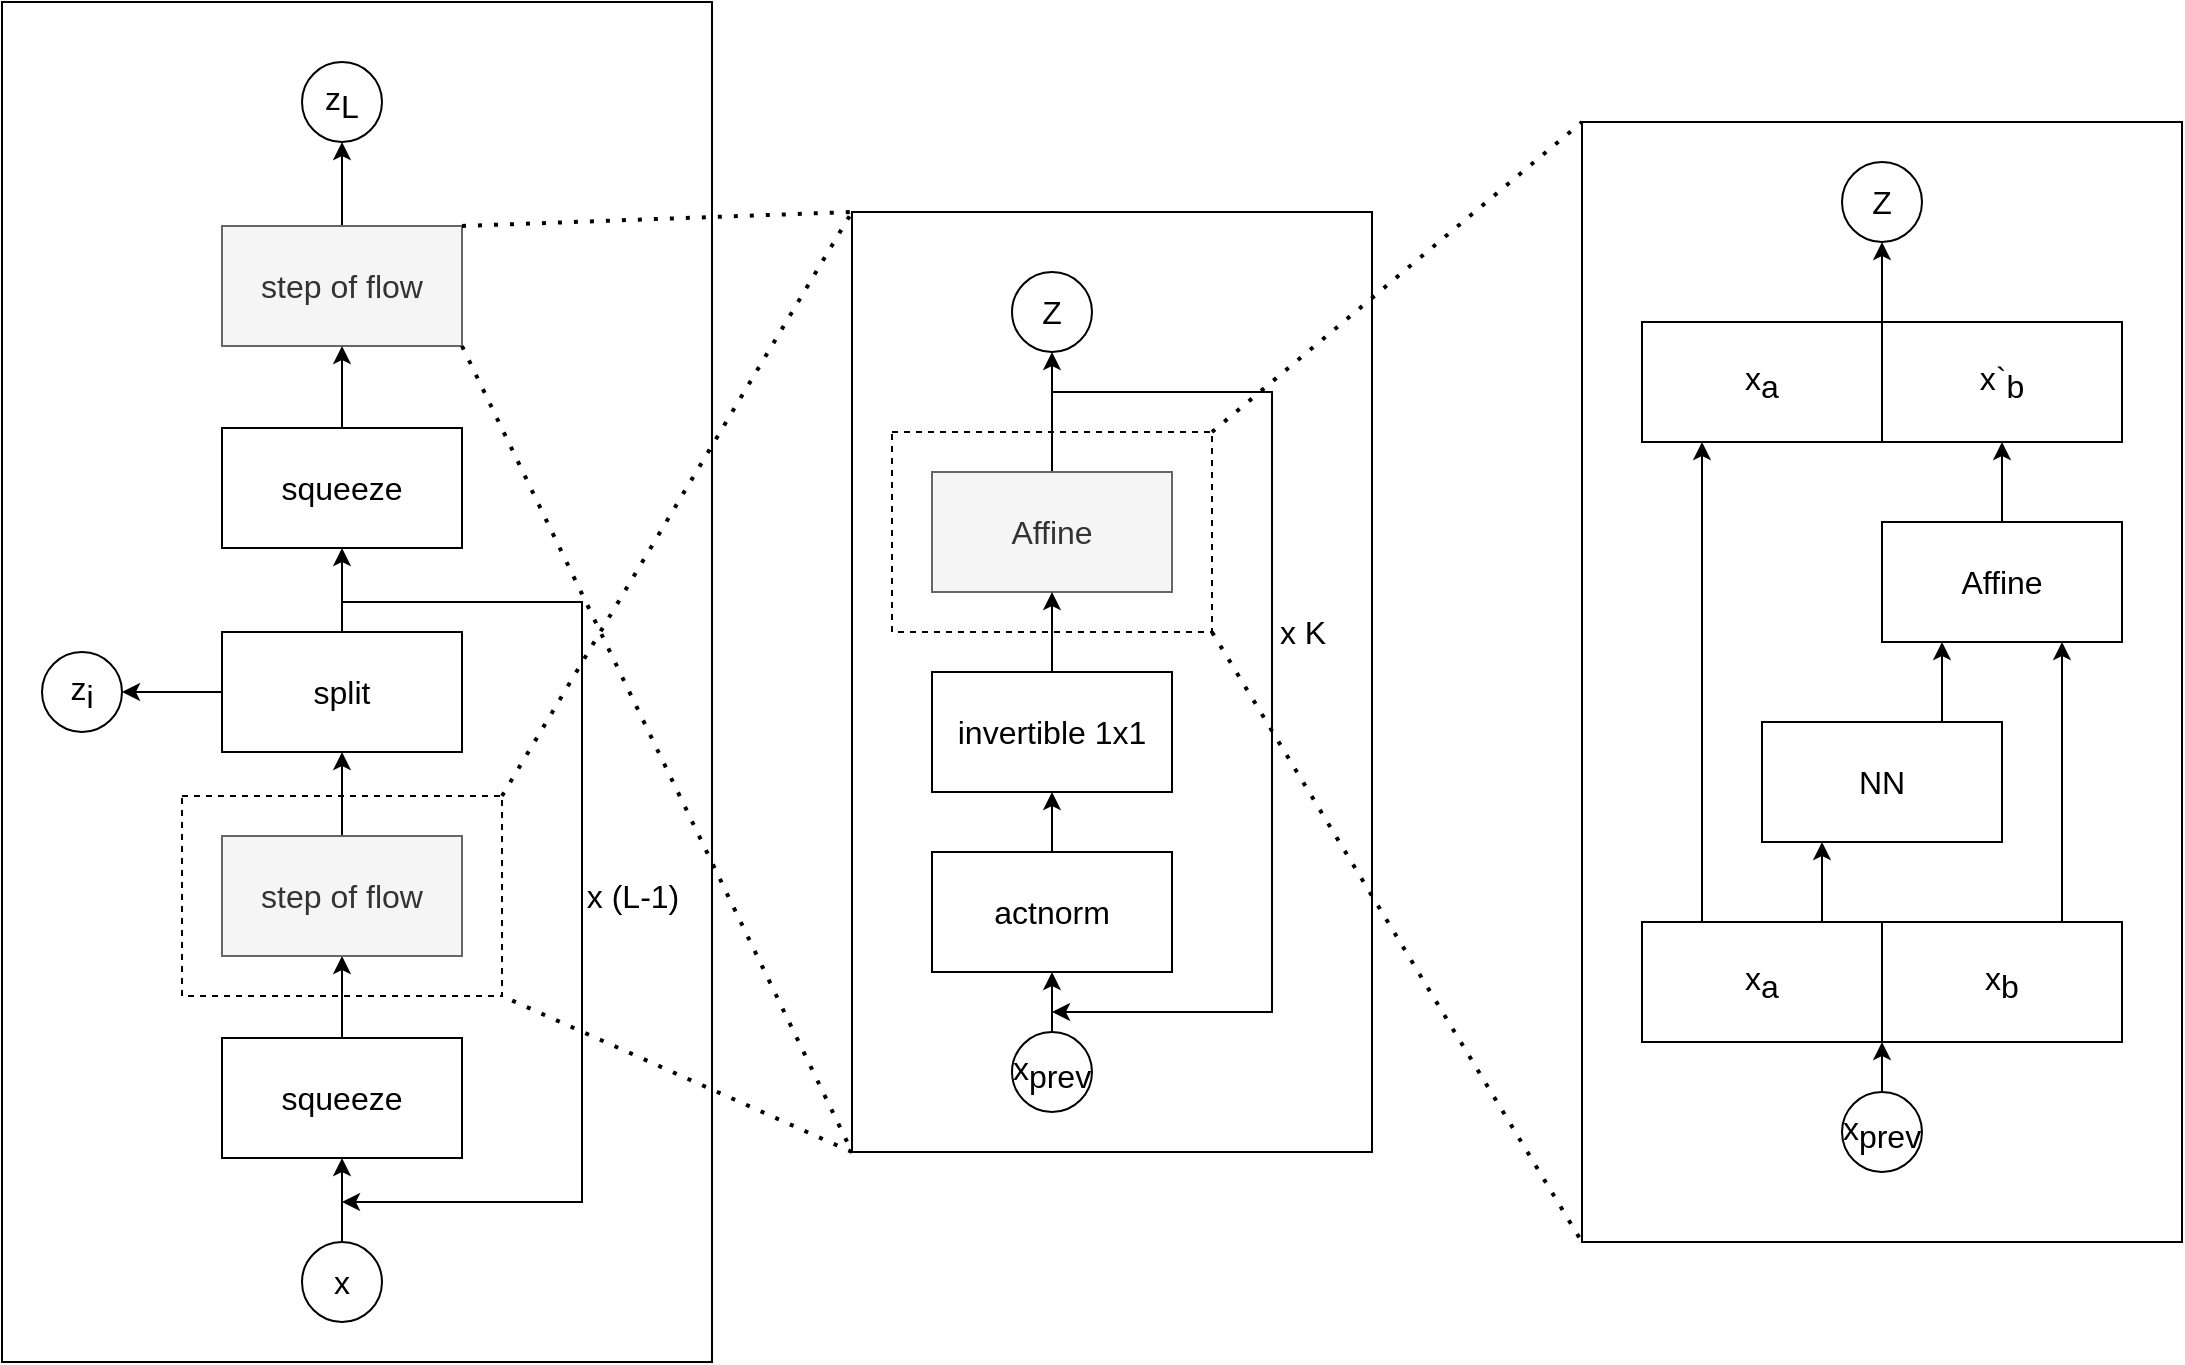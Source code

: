<mxfile version="14.6.13" type="device" pages="2"><diagram id="Wlsi3tnngYzV_m2VfF9H" name="Page-1"><mxGraphModel dx="1422" dy="822" grid="1" gridSize="10" guides="1" tooltips="1" connect="1" arrows="1" fold="1" page="1" pageScale="1" pageWidth="850" pageHeight="1100" math="0" shadow="0"><root><mxCell id="0"/><mxCell id="1" parent="0"/><mxCell id="rPvGSnnGB9qSBS3O9iG9-30" value="" style="rounded=0;whiteSpace=wrap;html=1;fillColor=none;dashed=1;fontSize=16;" parent="1" vertex="1"><mxGeometry x="140" y="467" width="160" height="100" as="geometry"/></mxCell><mxCell id="rPvGSnnGB9qSBS3O9iG9-35" value="" style="rounded=0;whiteSpace=wrap;html=1;fillColor=none;fontSize=16;" parent="1" vertex="1"><mxGeometry x="50" y="70" width="355" height="680" as="geometry"/></mxCell><mxCell id="rPvGSnnGB9qSBS3O9iG9-34" value="" style="rounded=0;whiteSpace=wrap;html=1;fillColor=none;fontSize=16;" parent="1" vertex="1"><mxGeometry x="840" y="130" width="300" height="560" as="geometry"/></mxCell><mxCell id="rPvGSnnGB9qSBS3O9iG9-33" value="" style="rounded=0;whiteSpace=wrap;html=1;fillColor=none;fontSize=16;" parent="1" vertex="1"><mxGeometry x="475" y="175" width="260" height="470" as="geometry"/></mxCell><mxCell id="rPvGSnnGB9qSBS3O9iG9-5" value="" style="rounded=0;whiteSpace=wrap;html=1;fillColor=none;dashed=1;fontSize=16;" parent="1" vertex="1"><mxGeometry x="495" y="285" width="160" height="100" as="geometry"/></mxCell><mxCell id="Lg51pngpG_MkgahJZx85-13" style="edgeStyle=orthogonalEdgeStyle;rounded=0;orthogonalLoop=1;jettySize=auto;html=1;exitX=0.75;exitY=0;exitDx=0;exitDy=0;entryX=0.75;entryY=1;entryDx=0;entryDy=0;fontSize=16;" parent="1" source="2VDZFOnT_bPLGMOI2O0n-1" target="Lg51pngpG_MkgahJZx85-6" edge="1"><mxGeometry relative="1" as="geometry"/></mxCell><mxCell id="2VDZFOnT_bPLGMOI2O0n-1" value="x&lt;sub style=&quot;font-size: 16px;&quot;&gt;b&lt;/sub&gt;" style="rounded=0;whiteSpace=wrap;html=1;fontSize=16;" parent="1" vertex="1"><mxGeometry x="990" y="530" width="120" height="60" as="geometry"/></mxCell><mxCell id="Lg51pngpG_MkgahJZx85-12" style="edgeStyle=orthogonalEdgeStyle;rounded=0;orthogonalLoop=1;jettySize=auto;html=1;exitX=0.25;exitY=0;exitDx=0;exitDy=0;entryX=0.25;entryY=1;entryDx=0;entryDy=0;fontSize=16;" parent="1" source="2VDZFOnT_bPLGMOI2O0n-2" target="2VDZFOnT_bPLGMOI2O0n-4" edge="1"><mxGeometry relative="1" as="geometry"/></mxCell><mxCell id="Lg51pngpG_MkgahJZx85-14" style="edgeStyle=orthogonalEdgeStyle;rounded=0;orthogonalLoop=1;jettySize=auto;html=1;exitX=0.75;exitY=0;exitDx=0;exitDy=0;entryX=0.25;entryY=1;entryDx=0;entryDy=0;fontSize=16;" parent="1" source="2VDZFOnT_bPLGMOI2O0n-2" target="Lg51pngpG_MkgahJZx85-5" edge="1"><mxGeometry relative="1" as="geometry"><mxPoint x="960" y="510" as="targetPoint"/></mxGeometry></mxCell><mxCell id="2VDZFOnT_bPLGMOI2O0n-2" value="x&lt;sub style=&quot;font-size: 16px;&quot;&gt;a&lt;/sub&gt;" style="rounded=0;whiteSpace=wrap;html=1;fontSize=16;" parent="1" vertex="1"><mxGeometry x="870" y="530" width="120" height="60" as="geometry"/></mxCell><mxCell id="rPvGSnnGB9qSBS3O9iG9-47" style="edgeStyle=orthogonalEdgeStyle;rounded=0;orthogonalLoop=1;jettySize=auto;html=1;exitX=0;exitY=0;exitDx=0;exitDy=0;entryX=0.5;entryY=1;entryDx=0;entryDy=0;fontSize=16;" parent="1" source="2VDZFOnT_bPLGMOI2O0n-3" target="rPvGSnnGB9qSBS3O9iG9-46" edge="1"><mxGeometry relative="1" as="geometry"/></mxCell><mxCell id="2VDZFOnT_bPLGMOI2O0n-3" value="x`&lt;sub style=&quot;font-size: 16px;&quot;&gt;b&lt;/sub&gt;" style="rounded=0;whiteSpace=wrap;html=1;fontSize=16;" parent="1" vertex="1"><mxGeometry x="990" y="230" width="120" height="60" as="geometry"/></mxCell><mxCell id="2VDZFOnT_bPLGMOI2O0n-4" value="x&lt;sub style=&quot;font-size: 16px;&quot;&gt;a&lt;/sub&gt;" style="rounded=0;whiteSpace=wrap;html=1;fontSize=16;" parent="1" vertex="1"><mxGeometry x="870" y="230" width="120" height="60" as="geometry"/></mxCell><mxCell id="rPvGSnnGB9qSBS3O9iG9-15" style="edgeStyle=none;rounded=0;orthogonalLoop=1;jettySize=auto;html=1;exitX=0.5;exitY=0;exitDx=0;exitDy=0;fontSize=16;" parent="1" source="2VDZFOnT_bPLGMOI2O0n-5" target="Lg51pngpG_MkgahJZx85-2" edge="1"><mxGeometry relative="1" as="geometry"/></mxCell><mxCell id="2VDZFOnT_bPLGMOI2O0n-5" value="squeeze" style="rounded=0;whiteSpace=wrap;html=1;fontSize=16;" parent="1" vertex="1"><mxGeometry x="160" y="588" width="120" height="60" as="geometry"/></mxCell><mxCell id="rPvGSnnGB9qSBS3O9iG9-28" value="" style="edgeStyle=none;rounded=0;orthogonalLoop=1;jettySize=auto;html=1;fontSize=16;" parent="1" source="2VDZFOnT_bPLGMOI2O0n-6" target="rPvGSnnGB9qSBS3O9iG9-43" edge="1"><mxGeometry relative="1" as="geometry"><mxPoint x="575" y="245" as="targetPoint"/></mxGeometry></mxCell><mxCell id="rPvGSnnGB9qSBS3O9iG9-41" style="edgeStyle=orthogonalEdgeStyle;rounded=0;orthogonalLoop=1;jettySize=auto;html=1;exitX=0.5;exitY=0;exitDx=0;exitDy=0;fontSize=16;" parent="1" source="2VDZFOnT_bPLGMOI2O0n-6" edge="1"><mxGeometry relative="1" as="geometry"><mxPoint x="575" y="575" as="targetPoint"/><Array as="points"><mxPoint x="575" y="265"/><mxPoint x="685" y="265"/><mxPoint x="685" y="575"/></Array></mxGeometry></mxCell><mxCell id="2VDZFOnT_bPLGMOI2O0n-6" value="Affine" style="rounded=0;whiteSpace=wrap;html=1;fontSize=16;fillColor=#f5f5f5;strokeColor=#666666;fontColor=#333333;" parent="1" vertex="1"><mxGeometry x="515" y="305" width="120" height="60" as="geometry"/></mxCell><mxCell id="2VDZFOnT_bPLGMOI2O0n-11" value="" style="edgeStyle=orthogonalEdgeStyle;rounded=0;orthogonalLoop=1;jettySize=auto;html=1;fontSize=16;" parent="1" source="2VDZFOnT_bPLGMOI2O0n-7" target="2VDZFOnT_bPLGMOI2O0n-6" edge="1"><mxGeometry relative="1" as="geometry"/></mxCell><mxCell id="2VDZFOnT_bPLGMOI2O0n-7" value="invertible 1x1" style="rounded=0;whiteSpace=wrap;html=1;fontSize=16;" parent="1" vertex="1"><mxGeometry x="515" y="405" width="120" height="60" as="geometry"/></mxCell><mxCell id="2VDZFOnT_bPLGMOI2O0n-17" value="z&lt;sub style=&quot;font-size: 16px;&quot;&gt;L&lt;/sub&gt;" style="ellipse;whiteSpace=wrap;html=1;aspect=fixed;fontSize=16;" parent="1" vertex="1"><mxGeometry x="200" y="100" width="40" height="40" as="geometry"/></mxCell><mxCell id="rPvGSnnGB9qSBS3O9iG9-12" value="" style="edgeStyle=none;rounded=0;orthogonalLoop=1;jettySize=auto;html=1;fontSize=16;" parent="1" source="2VDZFOnT_bPLGMOI2O0n-19" target="2VDZFOnT_bPLGMOI2O0n-5" edge="1"><mxGeometry relative="1" as="geometry"/></mxCell><mxCell id="2VDZFOnT_bPLGMOI2O0n-19" value="x" style="ellipse;whiteSpace=wrap;html=1;aspect=fixed;fontSize=16;" parent="1" vertex="1"><mxGeometry x="200" y="690" width="40" height="40" as="geometry"/></mxCell><mxCell id="rPvGSnnGB9qSBS3O9iG9-16" style="edgeStyle=none;rounded=0;orthogonalLoop=1;jettySize=auto;html=1;exitX=0.5;exitY=0;exitDx=0;exitDy=0;fontSize=16;" parent="1" source="Lg51pngpG_MkgahJZx85-2" target="Lg51pngpG_MkgahJZx85-3" edge="1"><mxGeometry relative="1" as="geometry"/></mxCell><mxCell id="Lg51pngpG_MkgahJZx85-2" value="step of flow" style="rounded=0;whiteSpace=wrap;html=1;fontSize=16;fillColor=#f5f5f5;strokeColor=#666666;fontColor=#333333;" parent="1" vertex="1"><mxGeometry x="160" y="487" width="120" height="60" as="geometry"/></mxCell><mxCell id="rPvGSnnGB9qSBS3O9iG9-10" value="" style="rounded=0;orthogonalLoop=1;jettySize=auto;html=1;fontSize=16;" parent="1" source="Lg51pngpG_MkgahJZx85-3" target="rPvGSnnGB9qSBS3O9iG9-2" edge="1"><mxGeometry relative="1" as="geometry"/></mxCell><mxCell id="rPvGSnnGB9qSBS3O9iG9-17" style="edgeStyle=none;rounded=0;orthogonalLoop=1;jettySize=auto;html=1;exitX=0.5;exitY=0;exitDx=0;exitDy=0;fontSize=16;" parent="1" source="Lg51pngpG_MkgahJZx85-3" target="rPvGSnnGB9qSBS3O9iG9-8" edge="1"><mxGeometry relative="1" as="geometry"/></mxCell><mxCell id="rPvGSnnGB9qSBS3O9iG9-21" style="edgeStyle=orthogonalEdgeStyle;rounded=0;orthogonalLoop=1;jettySize=auto;html=1;exitX=0.5;exitY=0;exitDx=0;exitDy=0;fontSize=16;" parent="1" source="Lg51pngpG_MkgahJZx85-3" edge="1"><mxGeometry relative="1" as="geometry"><mxPoint x="220" y="670" as="targetPoint"/><Array as="points"><mxPoint x="220" y="370"/><mxPoint x="340" y="370"/><mxPoint x="340" y="670"/><mxPoint x="220" y="670"/></Array></mxGeometry></mxCell><mxCell id="Lg51pngpG_MkgahJZx85-3" value="split" style="rounded=0;whiteSpace=wrap;html=1;fontSize=16;" parent="1" vertex="1"><mxGeometry x="160" y="385" width="120" height="60" as="geometry"/></mxCell><mxCell id="Lg51pngpG_MkgahJZx85-15" style="edgeStyle=orthogonalEdgeStyle;rounded=0;orthogonalLoop=1;jettySize=auto;html=1;exitX=0.75;exitY=0;exitDx=0;exitDy=0;entryX=0.25;entryY=1;entryDx=0;entryDy=0;fontSize=16;" parent="1" source="Lg51pngpG_MkgahJZx85-5" target="Lg51pngpG_MkgahJZx85-6" edge="1"><mxGeometry relative="1" as="geometry"/></mxCell><mxCell id="Lg51pngpG_MkgahJZx85-5" value="NN" style="rounded=0;whiteSpace=wrap;html=1;fontSize=16;" parent="1" vertex="1"><mxGeometry x="930" y="430" width="120" height="60" as="geometry"/></mxCell><mxCell id="Lg51pngpG_MkgahJZx85-16" style="edgeStyle=orthogonalEdgeStyle;rounded=0;orthogonalLoop=1;jettySize=auto;html=1;exitX=0.5;exitY=0;exitDx=0;exitDy=0;fontSize=16;" parent="1" source="Lg51pngpG_MkgahJZx85-6" target="2VDZFOnT_bPLGMOI2O0n-3" edge="1"><mxGeometry relative="1" as="geometry"><mxPoint x="1050" y="315" as="sourcePoint"/></mxGeometry></mxCell><mxCell id="Lg51pngpG_MkgahJZx85-6" value="Affine" style="rounded=0;whiteSpace=wrap;html=1;fontSize=16;" parent="1" vertex="1"><mxGeometry x="990" y="330" width="120" height="60" as="geometry"/></mxCell><mxCell id="Lg51pngpG_MkgahJZx85-8" style="edgeStyle=orthogonalEdgeStyle;rounded=0;orthogonalLoop=1;jettySize=auto;html=1;entryX=1;entryY=1;entryDx=0;entryDy=0;fontSize=16;" parent="1" source="rPvGSnnGB9qSBS3O9iG9-45" target="2VDZFOnT_bPLGMOI2O0n-2" edge="1"><mxGeometry relative="1" as="geometry"><mxPoint x="990" y="630" as="sourcePoint"/></mxGeometry></mxCell><mxCell id="rPvGSnnGB9qSBS3O9iG9-2" value="z&lt;sub style=&quot;font-size: 16px;&quot;&gt;i&lt;/sub&gt;" style="ellipse;whiteSpace=wrap;html=1;aspect=fixed;fontSize=16;" parent="1" vertex="1"><mxGeometry x="70" y="395" width="40" height="40" as="geometry"/></mxCell><mxCell id="rPvGSnnGB9qSBS3O9iG9-19" style="edgeStyle=none;rounded=0;orthogonalLoop=1;jettySize=auto;html=1;exitX=0.5;exitY=0;exitDx=0;exitDy=0;fontSize=16;" parent="1" source="rPvGSnnGB9qSBS3O9iG9-7" target="2VDZFOnT_bPLGMOI2O0n-17" edge="1"><mxGeometry relative="1" as="geometry"/></mxCell><mxCell id="rPvGSnnGB9qSBS3O9iG9-7" value="step of flow" style="rounded=0;whiteSpace=wrap;html=1;fontSize=16;fillColor=#f5f5f5;strokeColor=#666666;fontColor=#333333;" parent="1" vertex="1"><mxGeometry x="160" y="182" width="120" height="60" as="geometry"/></mxCell><mxCell id="rPvGSnnGB9qSBS3O9iG9-18" style="edgeStyle=none;rounded=0;orthogonalLoop=1;jettySize=auto;html=1;exitX=0.5;exitY=0;exitDx=0;exitDy=0;fontSize=16;" parent="1" source="rPvGSnnGB9qSBS3O9iG9-8" target="rPvGSnnGB9qSBS3O9iG9-7" edge="1"><mxGeometry relative="1" as="geometry"/></mxCell><mxCell id="rPvGSnnGB9qSBS3O9iG9-8" value="squeeze" style="rounded=0;whiteSpace=wrap;html=1;fontSize=16;" parent="1" vertex="1"><mxGeometry x="160" y="283" width="120" height="60" as="geometry"/></mxCell><mxCell id="rPvGSnnGB9qSBS3O9iG9-24" value="" style="rounded=0;orthogonalLoop=1;jettySize=auto;html=1;fontSize=16;" parent="1" source="rPvGSnnGB9qSBS3O9iG9-9" target="2VDZFOnT_bPLGMOI2O0n-7" edge="1"><mxGeometry relative="1" as="geometry"/></mxCell><mxCell id="rPvGSnnGB9qSBS3O9iG9-9" value="actnorm" style="rounded=0;whiteSpace=wrap;html=1;fontSize=16;" parent="1" vertex="1"><mxGeometry x="515" y="495" width="120" height="60" as="geometry"/></mxCell><mxCell id="rPvGSnnGB9qSBS3O9iG9-23" value="" style="edgeStyle=orthogonalEdgeStyle;rounded=0;orthogonalLoop=1;jettySize=auto;html=1;exitX=0.5;exitY=0;exitDx=0;exitDy=0;fontSize=16;" parent="1" source="rPvGSnnGB9qSBS3O9iG9-42" target="rPvGSnnGB9qSBS3O9iG9-9" edge="1"><mxGeometry relative="1" as="geometry"><mxPoint x="575" y="595" as="sourcePoint"/></mxGeometry></mxCell><mxCell id="rPvGSnnGB9qSBS3O9iG9-25" value="" style="endArrow=none;dashed=1;html=1;dashPattern=1 3;strokeWidth=2;entryX=0;entryY=0;entryDx=0;entryDy=0;exitX=1;exitY=0;exitDx=0;exitDy=0;fontSize=16;" parent="1" source="rPvGSnnGB9qSBS3O9iG9-5" target="rPvGSnnGB9qSBS3O9iG9-34" edge="1"><mxGeometry width="50" height="50" relative="1" as="geometry"><mxPoint x="590" y="670" as="sourcePoint"/><mxPoint x="640" y="620" as="targetPoint"/></mxGeometry></mxCell><mxCell id="rPvGSnnGB9qSBS3O9iG9-26" value="" style="endArrow=none;dashed=1;html=1;dashPattern=1 3;strokeWidth=2;exitX=1;exitY=0;exitDx=0;exitDy=0;entryX=0;entryY=0;entryDx=0;entryDy=0;fontSize=16;" parent="1" source="rPvGSnnGB9qSBS3O9iG9-30" target="rPvGSnnGB9qSBS3O9iG9-33" edge="1"><mxGeometry width="50" height="50" relative="1" as="geometry"><mxPoint x="600" y="680" as="sourcePoint"/><mxPoint x="650" y="630" as="targetPoint"/></mxGeometry></mxCell><mxCell id="rPvGSnnGB9qSBS3O9iG9-27" value="" style="endArrow=none;dashed=1;html=1;dashPattern=1 3;strokeWidth=2;entryX=1;entryY=1;entryDx=0;entryDy=0;exitX=0;exitY=1;exitDx=0;exitDy=0;fontSize=16;" parent="1" source="rPvGSnnGB9qSBS3O9iG9-33" target="rPvGSnnGB9qSBS3O9iG9-30" edge="1"><mxGeometry width="50" height="50" relative="1" as="geometry"><mxPoint x="610" y="690" as="sourcePoint"/><mxPoint x="660" y="640" as="targetPoint"/></mxGeometry></mxCell><mxCell id="rPvGSnnGB9qSBS3O9iG9-29" value="" style="endArrow=none;dashed=1;html=1;dashPattern=1 3;strokeWidth=2;entryX=0;entryY=1;entryDx=0;entryDy=0;exitX=1;exitY=1;exitDx=0;exitDy=0;fontSize=16;" parent="1" source="rPvGSnnGB9qSBS3O9iG9-5" target="rPvGSnnGB9qSBS3O9iG9-34" edge="1"><mxGeometry width="50" height="50" relative="1" as="geometry"><mxPoint x="600" y="680" as="sourcePoint"/><mxPoint x="650" y="630" as="targetPoint"/></mxGeometry></mxCell><mxCell id="rPvGSnnGB9qSBS3O9iG9-36" value="x (L-1)" style="text;html=1;align=center;verticalAlign=middle;resizable=0;points=[];autosize=1;strokeColor=none;fontSize=16;" parent="1" vertex="1"><mxGeometry x="335" y="507" width="60" height="20" as="geometry"/></mxCell><mxCell id="rPvGSnnGB9qSBS3O9iG9-37" value="x K" style="text;html=1;align=center;verticalAlign=middle;resizable=0;points=[];autosize=1;strokeColor=none;fontSize=16;" parent="1" vertex="1"><mxGeometry x="680" y="375" width="40" height="20" as="geometry"/></mxCell><mxCell id="rPvGSnnGB9qSBS3O9iG9-39" value="" style="endArrow=none;dashed=1;html=1;dashPattern=1 3;strokeWidth=2;exitX=1;exitY=0;exitDx=0;exitDy=0;entryX=0;entryY=0;entryDx=0;entryDy=0;fontSize=16;" parent="1" source="rPvGSnnGB9qSBS3O9iG9-7" target="rPvGSnnGB9qSBS3O9iG9-33" edge="1"><mxGeometry width="50" height="50" relative="1" as="geometry"><mxPoint x="310" y="477.0" as="sourcePoint"/><mxPoint x="510" y="160" as="targetPoint"/></mxGeometry></mxCell><mxCell id="rPvGSnnGB9qSBS3O9iG9-40" value="" style="endArrow=none;dashed=1;html=1;dashPattern=1 3;strokeWidth=2;exitX=1;exitY=1;exitDx=0;exitDy=0;entryX=0;entryY=1;entryDx=0;entryDy=0;fontSize=16;" parent="1" source="rPvGSnnGB9qSBS3O9iG9-7" target="rPvGSnnGB9qSBS3O9iG9-33" edge="1"><mxGeometry width="50" height="50" relative="1" as="geometry"><mxPoint x="320" y="487.0" as="sourcePoint"/><mxPoint x="520" y="170" as="targetPoint"/></mxGeometry></mxCell><mxCell id="rPvGSnnGB9qSBS3O9iG9-42" value="x&lt;sub style=&quot;font-size: 16px;&quot;&gt;prev&lt;/sub&gt;" style="ellipse;whiteSpace=wrap;html=1;aspect=fixed;fontSize=16;" parent="1" vertex="1"><mxGeometry x="555" y="585" width="40" height="40" as="geometry"/></mxCell><mxCell id="rPvGSnnGB9qSBS3O9iG9-43" value="Z" style="ellipse;whiteSpace=wrap;html=1;aspect=fixed;fontSize=16;" parent="1" vertex="1"><mxGeometry x="555" y="205" width="40" height="40" as="geometry"/></mxCell><mxCell id="rPvGSnnGB9qSBS3O9iG9-45" value="x&lt;sub style=&quot;font-size: 16px;&quot;&gt;prev&lt;/sub&gt;" style="ellipse;whiteSpace=wrap;html=1;aspect=fixed;fontSize=16;" parent="1" vertex="1"><mxGeometry x="970" y="615" width="40" height="40" as="geometry"/></mxCell><mxCell id="rPvGSnnGB9qSBS3O9iG9-46" value="Z" style="ellipse;whiteSpace=wrap;html=1;aspect=fixed;fontSize=16;" parent="1" vertex="1"><mxGeometry x="970" y="150" width="40" height="40" as="geometry"/></mxCell></root></mxGraphModel></diagram><diagram id="Jdf2bvoD466O9Tas2nVS" name="Page-2"><mxGraphModel dx="1422" dy="822" grid="1" gridSize="10" guides="1" tooltips="1" connect="1" arrows="1" fold="1" page="1" pageScale="1" pageWidth="850" pageHeight="1100" math="0" shadow="0"><root><mxCell id="5y9X-6LFdZgROKRhAVAK-0"/><mxCell id="5y9X-6LFdZgROKRhAVAK-1" parent="5y9X-6LFdZgROKRhAVAK-0"/><mxCell id="yDL-YFOlvi8Wqw6vQNxl-25" value="" style="rounded=0;whiteSpace=wrap;html=1;fontSize=16;" parent="5y9X-6LFdZgROKRhAVAK-1" vertex="1"><mxGeometry x="190" y="90" width="450" height="100" as="geometry"/></mxCell><mxCell id="yDL-YFOlvi8Wqw6vQNxl-26" value="" style="rounded=0;whiteSpace=wrap;html=1;fontSize=16;" parent="5y9X-6LFdZgROKRhAVAK-1" vertex="1"><mxGeometry x="200" y="150" width="430" height="140" as="geometry"/></mxCell><mxCell id="yDL-YFOlvi8Wqw6vQNxl-27" value="" style="rounded=0;whiteSpace=wrap;html=1;fontSize=16;" parent="5y9X-6LFdZgROKRhAVAK-1" vertex="1"><mxGeometry x="270" y="210" width="290" height="110" as="geometry"/></mxCell><mxCell id="yDL-YFOlvi8Wqw6vQNxl-4" value="input audio" style="rounded=0;whiteSpace=wrap;html=1;fontSize=16;" parent="5y9X-6LFdZgROKRhAVAK-1" vertex="1"><mxGeometry x="210" y="110" width="410" height="20" as="geometry"/></mxCell><mxCell id="yDL-YFOlvi8Wqw6vQNxl-5" value="piece" style="rounded=0;whiteSpace=wrap;html=1;fontSize=16;" parent="5y9X-6LFdZgROKRhAVAK-1" vertex="1"><mxGeometry x="210" y="170" width="50" height="20" as="geometry"/></mxCell><mxCell id="yDL-YFOlvi8Wqw6vQNxl-6" value="" style="rounded=0;whiteSpace=wrap;html=1;fontSize=16;" parent="5y9X-6LFdZgROKRhAVAK-1" vertex="1"><mxGeometry x="270" y="170" width="50" height="20" as="geometry"/></mxCell><mxCell id="yDL-YFOlvi8Wqw6vQNxl-7" value="" style="rounded=0;whiteSpace=wrap;html=1;fontSize=16;" parent="5y9X-6LFdZgROKRhAVAK-1" vertex="1"><mxGeometry x="330" y="170" width="50" height="20" as="geometry"/></mxCell><mxCell id="yDL-YFOlvi8Wqw6vQNxl-9" value="" style="rounded=0;whiteSpace=wrap;html=1;fontSize=16;" parent="5y9X-6LFdZgROKRhAVAK-1" vertex="1"><mxGeometry x="390" y="170" width="50" height="20" as="geometry"/></mxCell><mxCell id="yDL-YFOlvi8Wqw6vQNxl-10" value="" style="rounded=0;whiteSpace=wrap;html=1;fontSize=16;" parent="5y9X-6LFdZgROKRhAVAK-1" vertex="1"><mxGeometry x="450" y="170" width="50" height="20" as="geometry"/></mxCell><mxCell id="yDL-YFOlvi8Wqw6vQNxl-11" value="" style="rounded=0;whiteSpace=wrap;html=1;fontSize=16;" parent="5y9X-6LFdZgROKRhAVAK-1" vertex="1"><mxGeometry x="510" y="170" width="50" height="20" as="geometry"/></mxCell><mxCell id="yDL-YFOlvi8Wqw6vQNxl-12" value="" style="rounded=0;whiteSpace=wrap;html=1;fontSize=16;fillColor=#f5f5f5;strokeColor=#666666;fontColor=#333333;" parent="5y9X-6LFdZgROKRhAVAK-1" vertex="1"><mxGeometry x="570" y="170" width="50" height="20" as="geometry"/></mxCell><mxCell id="yDL-YFOlvi8Wqw6vQNxl-13" value="Step1:&amp;nbsp;&lt;br style=&quot;font-size: 16px;&quot;&gt;Split input audio" style="text;html=1;align=center;verticalAlign=middle;resizable=0;points=[];autosize=1;strokeColor=none;fontSize=16;" parent="5y9X-6LFdZgROKRhAVAK-1" vertex="1"><mxGeometry x="65" y="135" width="130" height="40" as="geometry"/></mxCell><mxCell id="yDL-YFOlvi8Wqw6vQNxl-14" value="" style="rounded=0;whiteSpace=wrap;html=1;fontSize=16;fillColor=#f5f5f5;strokeColor=#666666;fontColor=#333333;" parent="5y9X-6LFdZgROKRhAVAK-1" vertex="1"><mxGeometry x="300" y="230" width="50" height="20" as="geometry"/></mxCell><mxCell id="yDL-YFOlvi8Wqw6vQNxl-16" value="" style="rounded=0;whiteSpace=wrap;html=1;fontSize=16;fillColor=#f5f5f5;strokeColor=#666666;fontColor=#333333;" parent="5y9X-6LFdZgROKRhAVAK-1" vertex="1"><mxGeometry x="300" y="250" width="50" height="20" as="geometry"/></mxCell><mxCell id="yDL-YFOlvi8Wqw6vQNxl-17" value="" style="rounded=0;whiteSpace=wrap;html=1;fontSize=16;fillColor=#f5f5f5;strokeColor=#666666;fontColor=#333333;" parent="5y9X-6LFdZgROKRhAVAK-1" vertex="1"><mxGeometry x="300" y="270" width="50" height="20" as="geometry"/></mxCell><mxCell id="yDL-YFOlvi8Wqw6vQNxl-18" value="" style="rounded=0;whiteSpace=wrap;html=1;fontSize=16;fillColor=#f5f5f5;strokeColor=#666666;fontColor=#333333;" parent="5y9X-6LFdZgROKRhAVAK-1" vertex="1"><mxGeometry x="390" y="230" width="50" height="20" as="geometry"/></mxCell><mxCell id="yDL-YFOlvi8Wqw6vQNxl-19" value="" style="rounded=0;whiteSpace=wrap;html=1;fontSize=16;fillColor=#f5f5f5;strokeColor=#666666;fontColor=#333333;" parent="5y9X-6LFdZgROKRhAVAK-1" vertex="1"><mxGeometry x="390" y="250" width="50" height="20" as="geometry"/></mxCell><mxCell id="yDL-YFOlvi8Wqw6vQNxl-20" value="" style="rounded=0;whiteSpace=wrap;html=1;fontSize=16;fillColor=#f5f5f5;strokeColor=#666666;fontColor=#333333;" parent="5y9X-6LFdZgROKRhAVAK-1" vertex="1"><mxGeometry x="390" y="270" width="50" height="20" as="geometry"/></mxCell><mxCell id="yDL-YFOlvi8Wqw6vQNxl-21" value="" style="rounded=0;whiteSpace=wrap;html=1;fontSize=16;fillColor=#f5f5f5;strokeColor=#666666;fontColor=#333333;" parent="5y9X-6LFdZgROKRhAVAK-1" vertex="1"><mxGeometry x="480" y="230" width="50" height="20" as="geometry"/></mxCell><mxCell id="yDL-YFOlvi8Wqw6vQNxl-22" value="" style="rounded=0;whiteSpace=wrap;html=1;fontSize=16;fillColor=#f5f5f5;strokeColor=#666666;fontColor=#333333;" parent="5y9X-6LFdZgROKRhAVAK-1" vertex="1"><mxGeometry x="480" y="250" width="50" height="20" as="geometry"/></mxCell><mxCell id="yDL-YFOlvi8Wqw6vQNxl-23" value="&lt;b style=&quot;font-size: 16px;&quot;&gt;...&lt;/b&gt;" style="text;html=1;align=center;verticalAlign=middle;resizable=0;points=[];autosize=1;fontSize=16;" parent="5y9X-6LFdZgROKRhAVAK-1" vertex="1"><mxGeometry x="490" y="270" width="30" height="20" as="geometry"/></mxCell><mxCell id="yDL-YFOlvi8Wqw6vQNxl-24" value="Step2:&lt;br style=&quot;font-size: 16px;&quot;&gt;Squeezing" style="text;html=1;align=center;verticalAlign=middle;resizable=0;points=[];autosize=1;strokeColor=none;fontSize=16;" parent="5y9X-6LFdZgROKRhAVAK-1" vertex="1"><mxGeometry x="110" y="225" width="90" height="40" as="geometry"/></mxCell><mxCell id="Bpoq40TWqeExNngBbQiW-2" value="input audio" style="rounded=0;whiteSpace=wrap;html=1;fontSize=16;fillColor=#f5f5f5;strokeColor=#666666;fontColor=#333333;" parent="5y9X-6LFdZgROKRhAVAK-1" vertex="1"><mxGeometry x="210" y="110" width="410" height="20" as="geometry"/></mxCell><mxCell id="Bpoq40TWqeExNngBbQiW-3" value="piece" style="rounded=0;whiteSpace=wrap;html=1;fontSize=16;fillColor=#f5f5f5;strokeColor=#666666;fontColor=#333333;" parent="5y9X-6LFdZgROKRhAVAK-1" vertex="1"><mxGeometry x="210" y="170" width="50" height="20" as="geometry"/></mxCell><mxCell id="Bpoq40TWqeExNngBbQiW-4" value="" style="rounded=0;whiteSpace=wrap;html=1;fontSize=16;fillColor=#f5f5f5;strokeColor=#666666;fontColor=#333333;" parent="5y9X-6LFdZgROKRhAVAK-1" vertex="1"><mxGeometry x="270" y="170" width="50" height="20" as="geometry"/></mxCell><mxCell id="Bpoq40TWqeExNngBbQiW-5" value="" style="rounded=0;whiteSpace=wrap;html=1;fontSize=16;fillColor=#f5f5f5;strokeColor=#666666;fontColor=#333333;" parent="5y9X-6LFdZgROKRhAVAK-1" vertex="1"><mxGeometry x="330" y="170" width="50" height="20" as="geometry"/></mxCell><mxCell id="Bpoq40TWqeExNngBbQiW-6" value="" style="rounded=0;whiteSpace=wrap;html=1;fontSize=16;fillColor=#f5f5f5;strokeColor=#666666;fontColor=#333333;" parent="5y9X-6LFdZgROKRhAVAK-1" vertex="1"><mxGeometry x="390" y="170" width="50" height="20" as="geometry"/></mxCell><mxCell id="Bpoq40TWqeExNngBbQiW-7" value="" style="rounded=0;whiteSpace=wrap;html=1;fontSize=16;fillColor=#f5f5f5;strokeColor=#666666;fontColor=#333333;" parent="5y9X-6LFdZgROKRhAVAK-1" vertex="1"><mxGeometry x="450" y="170" width="50" height="20" as="geometry"/></mxCell><mxCell id="Bpoq40TWqeExNngBbQiW-8" value="" style="rounded=0;whiteSpace=wrap;html=1;fontSize=16;fillColor=#f5f5f5;strokeColor=#666666;fontColor=#333333;" parent="5y9X-6LFdZgROKRhAVAK-1" vertex="1"><mxGeometry x="510" y="170" width="50" height="20" as="geometry"/></mxCell></root></mxGraphModel></diagram></mxfile>